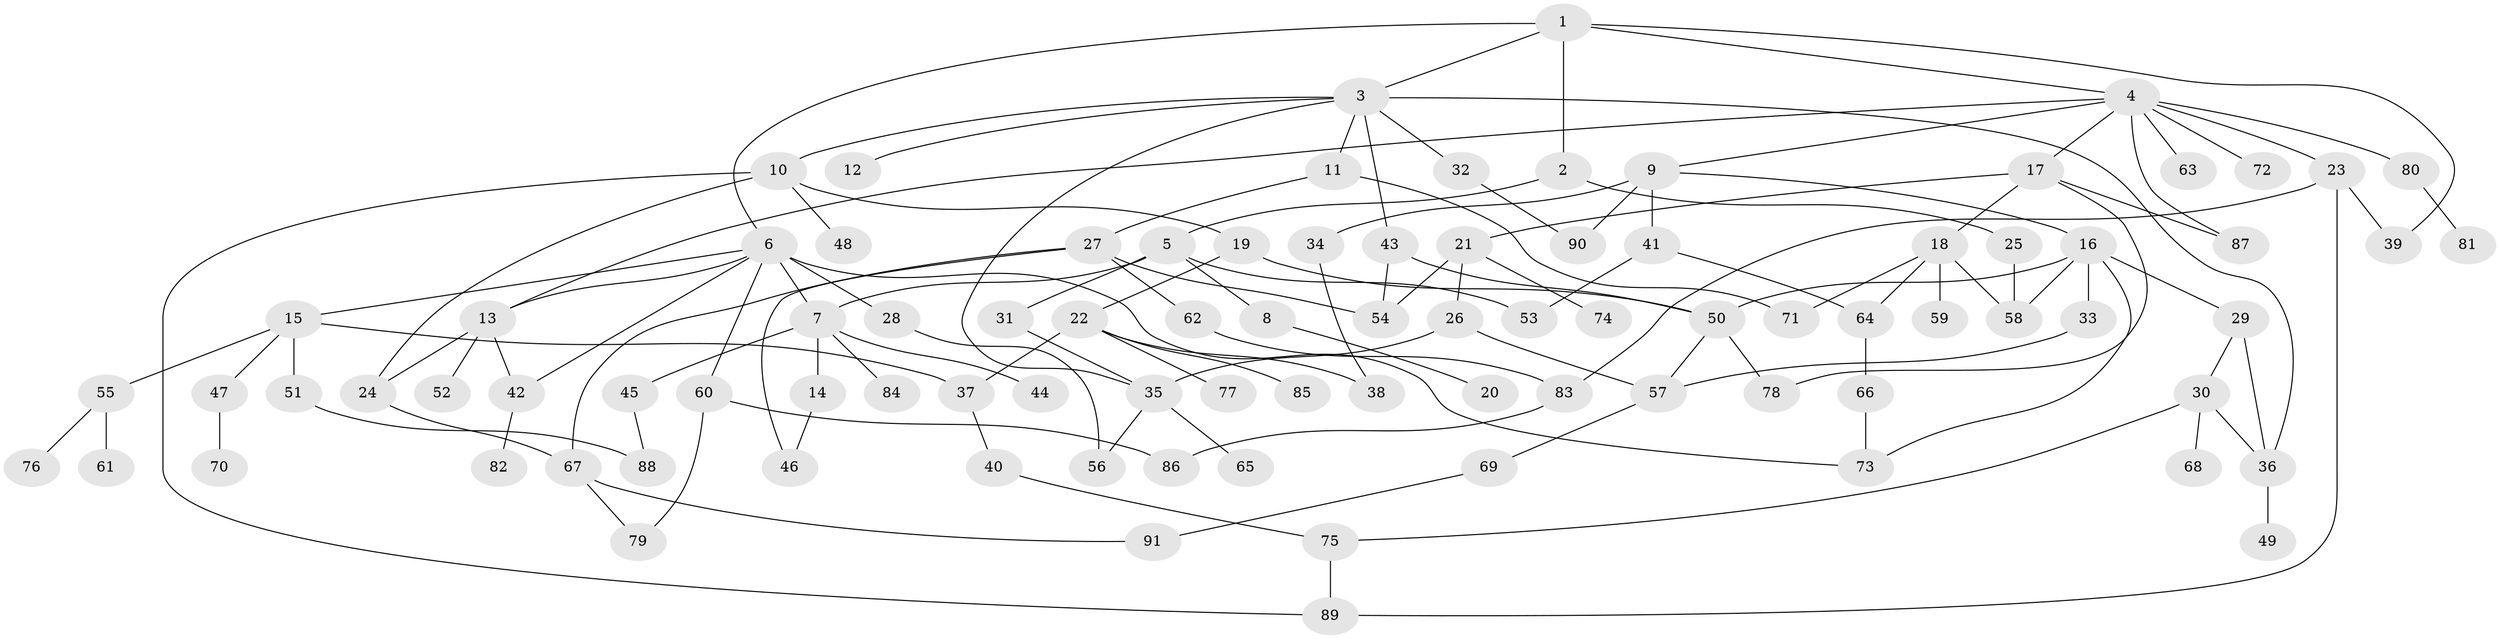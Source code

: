 // coarse degree distribution, {6: 0.10810810810810811, 7: 0.02702702702702703, 5: 0.10810810810810811, 1: 0.16216216216216217, 4: 0.24324324324324326, 2: 0.10810810810810811, 3: 0.1891891891891892, 8: 0.05405405405405406}
// Generated by graph-tools (version 1.1) at 2025/36/03/04/25 23:36:06]
// undirected, 91 vertices, 128 edges
graph export_dot {
  node [color=gray90,style=filled];
  1;
  2;
  3;
  4;
  5;
  6;
  7;
  8;
  9;
  10;
  11;
  12;
  13;
  14;
  15;
  16;
  17;
  18;
  19;
  20;
  21;
  22;
  23;
  24;
  25;
  26;
  27;
  28;
  29;
  30;
  31;
  32;
  33;
  34;
  35;
  36;
  37;
  38;
  39;
  40;
  41;
  42;
  43;
  44;
  45;
  46;
  47;
  48;
  49;
  50;
  51;
  52;
  53;
  54;
  55;
  56;
  57;
  58;
  59;
  60;
  61;
  62;
  63;
  64;
  65;
  66;
  67;
  68;
  69;
  70;
  71;
  72;
  73;
  74;
  75;
  76;
  77;
  78;
  79;
  80;
  81;
  82;
  83;
  84;
  85;
  86;
  87;
  88;
  89;
  90;
  91;
  1 -- 2;
  1 -- 3;
  1 -- 4;
  1 -- 6;
  1 -- 39;
  2 -- 5;
  2 -- 25;
  3 -- 10;
  3 -- 11;
  3 -- 12;
  3 -- 32;
  3 -- 36;
  3 -- 43;
  3 -- 35;
  4 -- 9;
  4 -- 17;
  4 -- 23;
  4 -- 63;
  4 -- 72;
  4 -- 80;
  4 -- 87;
  4 -- 13;
  5 -- 7;
  5 -- 8;
  5 -- 31;
  5 -- 53;
  6 -- 13;
  6 -- 15;
  6 -- 28;
  6 -- 42;
  6 -- 60;
  6 -- 7;
  6 -- 73;
  7 -- 14;
  7 -- 44;
  7 -- 45;
  7 -- 84;
  8 -- 20;
  9 -- 16;
  9 -- 34;
  9 -- 41;
  9 -- 90;
  10 -- 19;
  10 -- 24;
  10 -- 48;
  10 -- 89;
  11 -- 27;
  11 -- 71;
  13 -- 52;
  13 -- 24;
  13 -- 42;
  14 -- 46;
  15 -- 47;
  15 -- 51;
  15 -- 55;
  15 -- 37;
  16 -- 29;
  16 -- 33;
  16 -- 50;
  16 -- 73;
  16 -- 58;
  17 -- 18;
  17 -- 21;
  17 -- 78;
  17 -- 87;
  18 -- 58;
  18 -- 59;
  18 -- 64;
  18 -- 71;
  19 -- 22;
  19 -- 50;
  21 -- 26;
  21 -- 74;
  21 -- 54;
  22 -- 37;
  22 -- 38;
  22 -- 77;
  22 -- 85;
  23 -- 83;
  23 -- 39;
  23 -- 89;
  24 -- 67;
  25 -- 58;
  26 -- 35;
  26 -- 57;
  27 -- 54;
  27 -- 62;
  27 -- 46;
  27 -- 67;
  28 -- 56;
  29 -- 30;
  29 -- 36;
  30 -- 68;
  30 -- 75;
  30 -- 36;
  31 -- 35;
  32 -- 90;
  33 -- 57;
  34 -- 38;
  35 -- 56;
  35 -- 65;
  36 -- 49;
  37 -- 40;
  40 -- 75;
  41 -- 53;
  41 -- 64;
  42 -- 82;
  43 -- 54;
  43 -- 50;
  45 -- 88;
  47 -- 70;
  50 -- 78;
  50 -- 57;
  51 -- 88;
  55 -- 61;
  55 -- 76;
  57 -- 69;
  60 -- 79;
  60 -- 86;
  62 -- 83;
  64 -- 66;
  66 -- 73;
  67 -- 91;
  67 -- 79;
  69 -- 91;
  75 -- 89;
  80 -- 81;
  83 -- 86;
}
